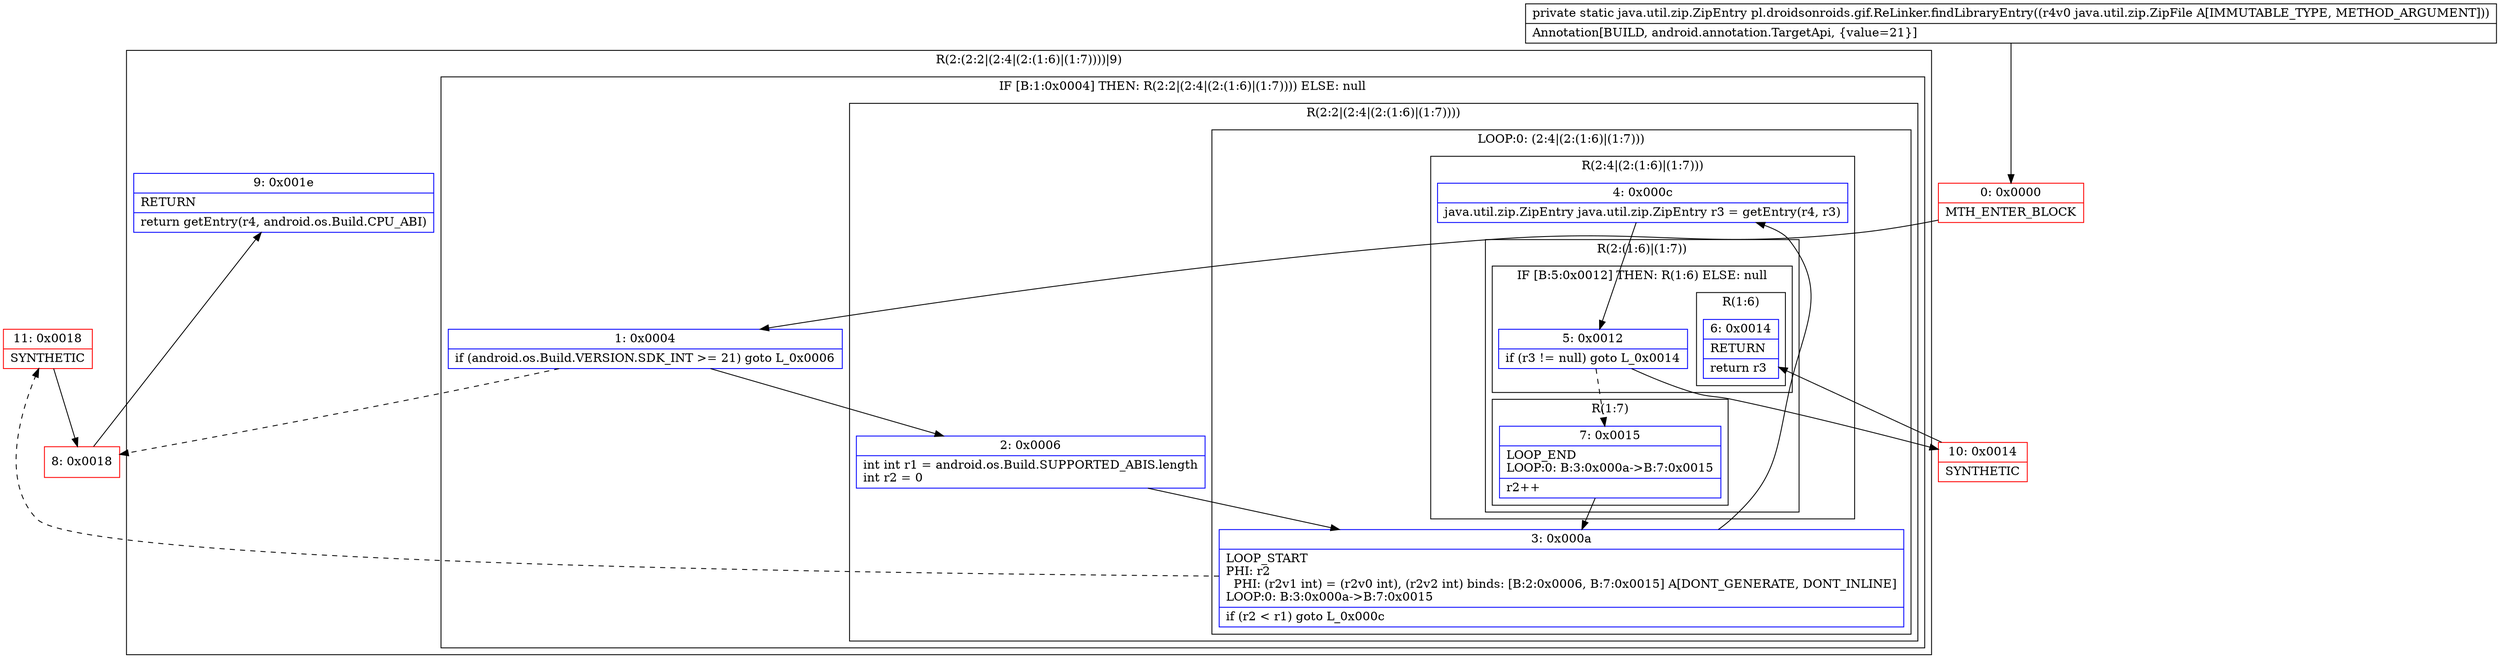 digraph "CFG forpl.droidsonroids.gif.ReLinker.findLibraryEntry(Ljava\/util\/zip\/ZipFile;)Ljava\/util\/zip\/ZipEntry;" {
subgraph cluster_Region_973759595 {
label = "R(2:(2:2|(2:4|(2:(1:6)|(1:7))))|9)";
node [shape=record,color=blue];
subgraph cluster_IfRegion_1323919866 {
label = "IF [B:1:0x0004] THEN: R(2:2|(2:4|(2:(1:6)|(1:7)))) ELSE: null";
node [shape=record,color=blue];
Node_1 [shape=record,label="{1\:\ 0x0004|if (android.os.Build.VERSION.SDK_INT \>= 21) goto L_0x0006\l}"];
subgraph cluster_Region_2030936420 {
label = "R(2:2|(2:4|(2:(1:6)|(1:7))))";
node [shape=record,color=blue];
Node_2 [shape=record,label="{2\:\ 0x0006|int int r1 = android.os.Build.SUPPORTED_ABIS.length\lint r2 = 0\l}"];
subgraph cluster_LoopRegion_496730603 {
label = "LOOP:0: (2:4|(2:(1:6)|(1:7)))";
node [shape=record,color=blue];
Node_3 [shape=record,label="{3\:\ 0x000a|LOOP_START\lPHI: r2 \l  PHI: (r2v1 int) = (r2v0 int), (r2v2 int) binds: [B:2:0x0006, B:7:0x0015] A[DONT_GENERATE, DONT_INLINE]\lLOOP:0: B:3:0x000a\-\>B:7:0x0015\l|if (r2 \< r1) goto L_0x000c\l}"];
subgraph cluster_Region_1491516051 {
label = "R(2:4|(2:(1:6)|(1:7)))";
node [shape=record,color=blue];
Node_4 [shape=record,label="{4\:\ 0x000c|java.util.zip.ZipEntry java.util.zip.ZipEntry r3 = getEntry(r4, r3)\l}"];
subgraph cluster_Region_957688670 {
label = "R(2:(1:6)|(1:7))";
node [shape=record,color=blue];
subgraph cluster_IfRegion_318160182 {
label = "IF [B:5:0x0012] THEN: R(1:6) ELSE: null";
node [shape=record,color=blue];
Node_5 [shape=record,label="{5\:\ 0x0012|if (r3 != null) goto L_0x0014\l}"];
subgraph cluster_Region_115619981 {
label = "R(1:6)";
node [shape=record,color=blue];
Node_6 [shape=record,label="{6\:\ 0x0014|RETURN\l|return r3\l}"];
}
}
subgraph cluster_Region_2052634317 {
label = "R(1:7)";
node [shape=record,color=blue];
Node_7 [shape=record,label="{7\:\ 0x0015|LOOP_END\lLOOP:0: B:3:0x000a\-\>B:7:0x0015\l|r2++\l}"];
}
}
}
}
}
}
Node_9 [shape=record,label="{9\:\ 0x001e|RETURN\l|return getEntry(r4, android.os.Build.CPU_ABI)\l}"];
}
Node_0 [shape=record,color=red,label="{0\:\ 0x0000|MTH_ENTER_BLOCK\l}"];
Node_8 [shape=record,color=red,label="{8\:\ 0x0018}"];
Node_10 [shape=record,color=red,label="{10\:\ 0x0014|SYNTHETIC\l}"];
Node_11 [shape=record,color=red,label="{11\:\ 0x0018|SYNTHETIC\l}"];
MethodNode[shape=record,label="{private static java.util.zip.ZipEntry pl.droidsonroids.gif.ReLinker.findLibraryEntry((r4v0 java.util.zip.ZipFile A[IMMUTABLE_TYPE, METHOD_ARGUMENT]))  | Annotation[BUILD, android.annotation.TargetApi, \{value=21\}]\l}"];
MethodNode -> Node_0;
Node_1 -> Node_2;
Node_1 -> Node_8[style=dashed];
Node_2 -> Node_3;
Node_3 -> Node_4;
Node_3 -> Node_11[style=dashed];
Node_4 -> Node_5;
Node_5 -> Node_7[style=dashed];
Node_5 -> Node_10;
Node_7 -> Node_3;
Node_0 -> Node_1;
Node_8 -> Node_9;
Node_10 -> Node_6;
Node_11 -> Node_8;
}

